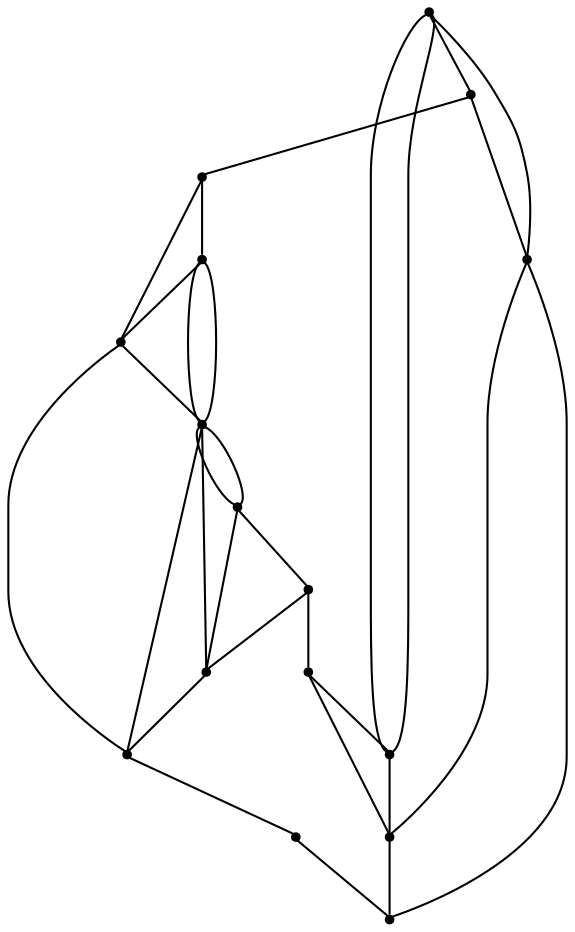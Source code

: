 graph {
  node [shape=point,comment="{\"directed\":false,\"doi\":\"10.1007/978-3-662-45803-7_41\",\"figure\":\"4\"}"]

  v0 [pos="1664.7502231403732,690.419532116871"]
  v1 [pos="1679.615116773337,711.6266216147494"]
  v2 [pos="1394.7930506375187,711.6266216147494"]
  v3 [pos="1369.0786793798984,793.1441230738992"]
  v4 [pos="1409.6537450760952,690.419532116871"]
  v5 [pos="1679.615116773337,874.6662045682151"]
  v6 [pos="1664.7502231403732,895.8771107620653"]
  v7 [pos="1409.6537450760952,895.8730396196953"]
  v8 [pos="1394.7930506375187,874.6662045682151"]
  v9 [pos="1644.7483150407802,863.668776794983"]
  v10 [pos="1644.7483150407802,722.6240493879815"]
  v11 [pos="1562.6099096118476,793.1484486626673"]
  v12 [pos="1537.2041473295853,793.1484486626672"]
  v13 [pos="1511.802456993395,793.1484486626673"]
  v14 [pos="1429.6598523700754,722.6240493879815"]
  v15 [pos="1429.6557804240033,863.668776794983"]

  v0 -- v4 [id="-1",pos="1664.7502231403732,690.419532116871 1637.4087449269703,649.547926766094 1590.1643666332563,625.0603947240625 1537.199852698962,625.0603947240623 1484.3016899643317,625.0603947240623 1437.1071300480685,649.4888212948966 1409.6537450760952,690.419532116871"]
  v13 -- v12 [id="-3",pos="1511.802456993395,793.1484486626673 1537.2041473295853,793.1484486626672 1537.2041473295853,793.1484486626672 1537.2041473295853,793.1484486626672"]
  v12 -- v11 [id="-4",pos="1537.2041473295853,793.1484486626672 1562.6099096118476,793.1484486626673 1562.6099096118476,793.1484486626673 1562.6099096118476,793.1484486626673"]
  v1 -- v0 [id="-6",pos="1679.615116773337,711.6266216147494 1678.7037489202366,701.9196291191416 1673.7260355948808,694.6486504076546 1664.7502231403732,690.419532116871"]
  v1 -- v5 [id="-7",pos="1679.615116773337,711.6266216147494 1697.2360798213158,734.1872108685463 1705.3210896421833,762.7238984137449 1705.3210896421833,793.1484486626672 1705.3210896421833,823.570951308115 1697.2364367963844,852.1065764747864 1679.615116773337,874.6662045682151"]
  v2 -- v3 [id="-8",pos="1394.7930506375187,711.6266216147494 1377.1753915255433,734.1472911223743 1369.078615755741,762.7026175901997 1369.0786793798984,793.1441230738992"]
  v3 -- v15 [id="-9",pos="1369.0786793798984,793.1441230738992 1429.6557804240033,863.668776794983 1429.6557804240033,863.668776794983 1429.6557804240033,863.668776794983"]
  v3 -- v8 [id="-11",pos="1369.0786793798984,793.1441230738992 1394.7930506375187,874.6662045682151 1394.7930506375187,874.6662045682151 1394.7930506375187,874.6662045682151"]
  v8 -- v7 [id="-12",pos="1394.7930506375187,874.6662045682151 1399.4923627134724,889.5697662222175 1399.4923627134724,889.5697662222175 1399.4923627134724,889.5697662222175 1409.6537450760952,895.8730396196953 1409.6537450760952,895.8730396196953 1409.6537450760952,895.8730396196953"]
  v8 -- v15 [id="-14",pos="1394.7930506375187,874.6662045682151 1429.6557804240033,863.668776794983 1429.6557804240033,863.668776794983 1429.6557804240033,863.668776794983"]
  v2 -- v3 [id="-19",pos="1394.7930506375187,711.6266216147494 1369.0786793798984,793.1441230738992 1369.0786793798984,793.1441230738992 1369.0786793798984,793.1441230738992"]
  v7 -- v15 [id="-20",pos="1409.6537450760952,895.8730396196953 1429.6557804240033,863.668776794983 1429.6557804240033,863.668776794983 1429.6557804240033,863.668776794983"]
  v4 -- v14 [id="-21",pos="1409.6537450760952,690.419532116871 1429.6598523700754,722.6240493879815 1429.6598523700754,722.6240493879815 1429.6598523700754,722.6240493879815"]
  v15 -- v13 [id="-23",pos="1429.6557804240033,863.668776794983 1511.802456993395,793.1484486626673 1511.802456993395,793.1484486626673 1511.802456993395,793.1484486626673"]
  v14 -- v13 [id="-24",pos="1429.6598523700754,722.6240493879815 1511.802456993395,793.1484486626673 1511.802456993395,793.1484486626673 1511.802456993395,793.1484486626673"]
  v2 -- v14 [id="-26",pos="1394.7930506375187,711.6266216147494 1429.6598523700754,722.6240493879815 1429.6598523700754,722.6240493879815 1429.6598523700754,722.6240493879815"]
  v4 -- v2 [id="-33",pos="1409.6537450760952,690.419532116871 1399.4923627134724,696.7229327375479 1399.4923627134724,696.7229327375479 1399.4923627134724,696.7229327375479 1394.7930506375187,711.6266216147494 1394.7930506375187,711.6266216147494 1394.7930506375187,711.6266216147494"]
  v10 -- v9 [id="-40",pos="1644.7483150407802,722.6240493879815 1705.3210896421833,793.1484486626672 1705.3210896421833,793.1484486626672 1705.3210896421833,793.1484486626672 1644.7483150407802,863.668776794983 1644.7483150407802,863.668776794983 1644.7483150407802,863.668776794983"]
  v9 -- v11 [id="-44",pos="1644.7483150407802,863.668776794983 1562.6099096118476,793.1484486626673 1562.6099096118476,793.1484486626673 1562.6099096118476,793.1484486626673"]
  v10 -- v11 [id="-45",pos="1644.7483150407802,722.6240493879815 1562.6099096118476,793.1484486626673 1562.6099096118476,793.1484486626673 1562.6099096118476,793.1484486626673"]
  v6 -- v9 [id="-46",pos="1664.7502231403732,895.8771107620653 1644.7483150407802,863.668776794983 1644.7483150407802,863.668776794983 1644.7483150407802,863.668776794983"]
  v0 -- v10 [id="-47",pos="1664.7502231403732,690.419532116871 1644.7483150407802,722.6240493879815 1644.7483150407802,722.6240493879815 1644.7483150407802,722.6240493879815"]
  v6 -- v5 [id="-48",pos="1664.7502231403732,895.8771107620653 1674.9116691271538,889.5697662222175 1674.9116691271538,889.5697662222175 1674.9116691271538,889.5697662222175 1679.615116773337,874.6662045682151 1679.615116773337,874.6662045682151 1679.615116773337,874.6662045682151"]
  v1 -- v5 [id="-50",pos="1679.615116773337,711.6266216147494 1705.3210896421833,793.1484486626672 1705.3210896421833,793.1484486626672 1705.3210896421833,793.1484486626672 1679.615116773337,874.6662045682151 1679.615116773337,874.6662045682151 1679.615116773337,874.6662045682151"]
  v5 -- v9 [id="-51",pos="1679.615116773337,874.6662045682151 1644.7483150407802,863.668776794983 1644.7483150407802,863.668776794983 1644.7483150407802,863.668776794983"]
  v1 -- v10 [id="-52",pos="1679.615116773337,711.6266216147494 1644.7483150407802,722.6240493879815 1644.7483150407802,722.6240493879815 1644.7483150407802,722.6240493879815"]
  v3 -- v8 [id="-55",pos="1369.0786793798984,793.1441230738992 1369.078615755741,823.5922250399831 1377.1750310207512,852.146484118859 1394.7930506375187,874.6662045682151"]
  v7 -- v6 [id="-57",pos="1409.6537450760952,895.8730396196953 1437.1058115303645,936.8060307013772 1484.3009510314644,961.236502601272 1537.199852698962,961.236502601272 1590.1639404441703,961.236502601272 1637.4079846047573,936.7479985632099 1664.7502231403732,895.8771107620653"]
  v14 -- v3 [id="-59",pos="1429.6598523700754,722.6240493879815 1369.0786793798984,793.1441230738992 1369.0786793798984,793.1441230738992 1369.0786793798984,793.1441230738992"]
  v3 -- v13 [id="-60",pos="1369.0786793798984,793.1441230738992 1511.802456993395,793.1484486626673 1511.802456993395,793.1484486626673 1511.802456993395,793.1484486626673"]
}